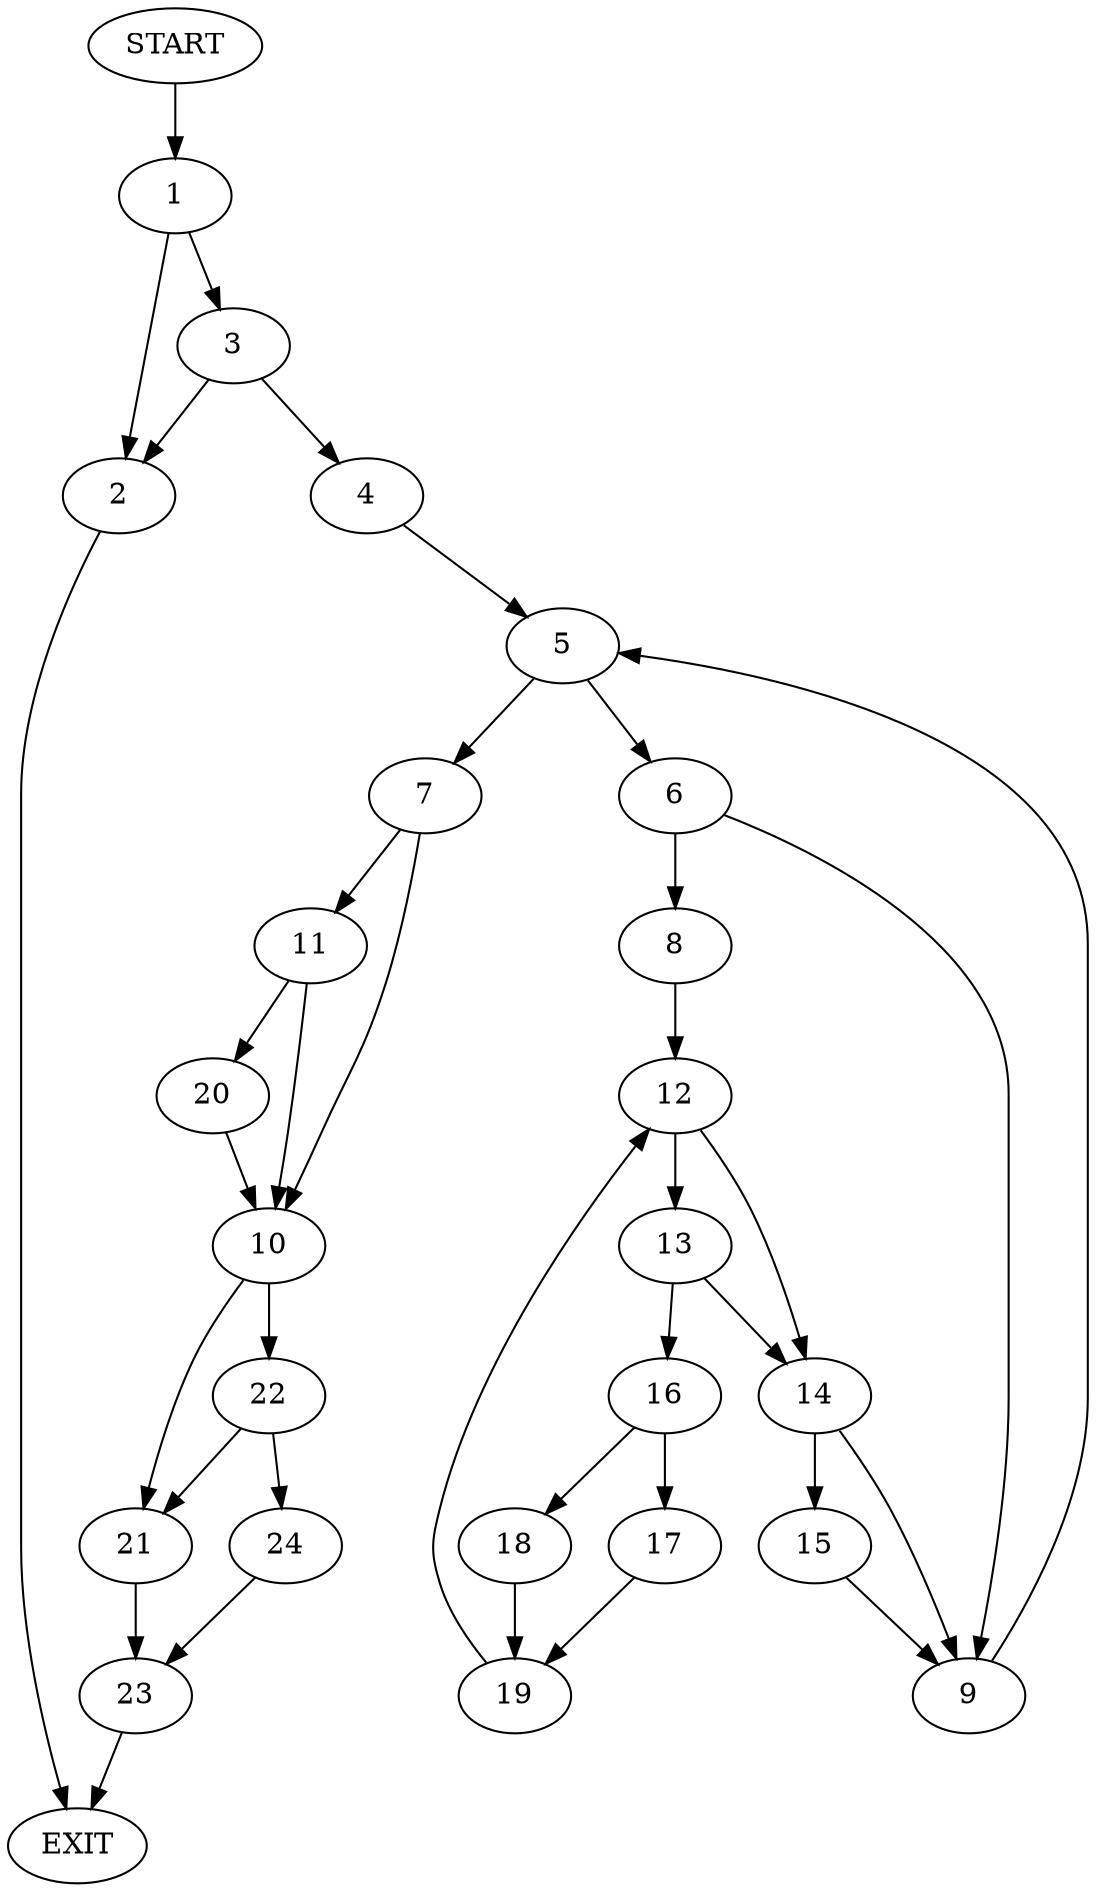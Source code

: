 digraph {
0 [label="START"]
25 [label="EXIT"]
0 -> 1
1 -> 2
1 -> 3
3 -> 2
3 -> 4
2 -> 25
4 -> 5
5 -> 6
5 -> 7
6 -> 8
6 -> 9
7 -> 10
7 -> 11
9 -> 5
8 -> 12
12 -> 13
12 -> 14
14 -> 15
14 -> 9
13 -> 14
13 -> 16
16 -> 17
16 -> 18
17 -> 19
18 -> 19
19 -> 12
15 -> 9
11 -> 10
11 -> 20
10 -> 21
10 -> 22
20 -> 10
21 -> 23
22 -> 21
22 -> 24
24 -> 23
23 -> 25
}
